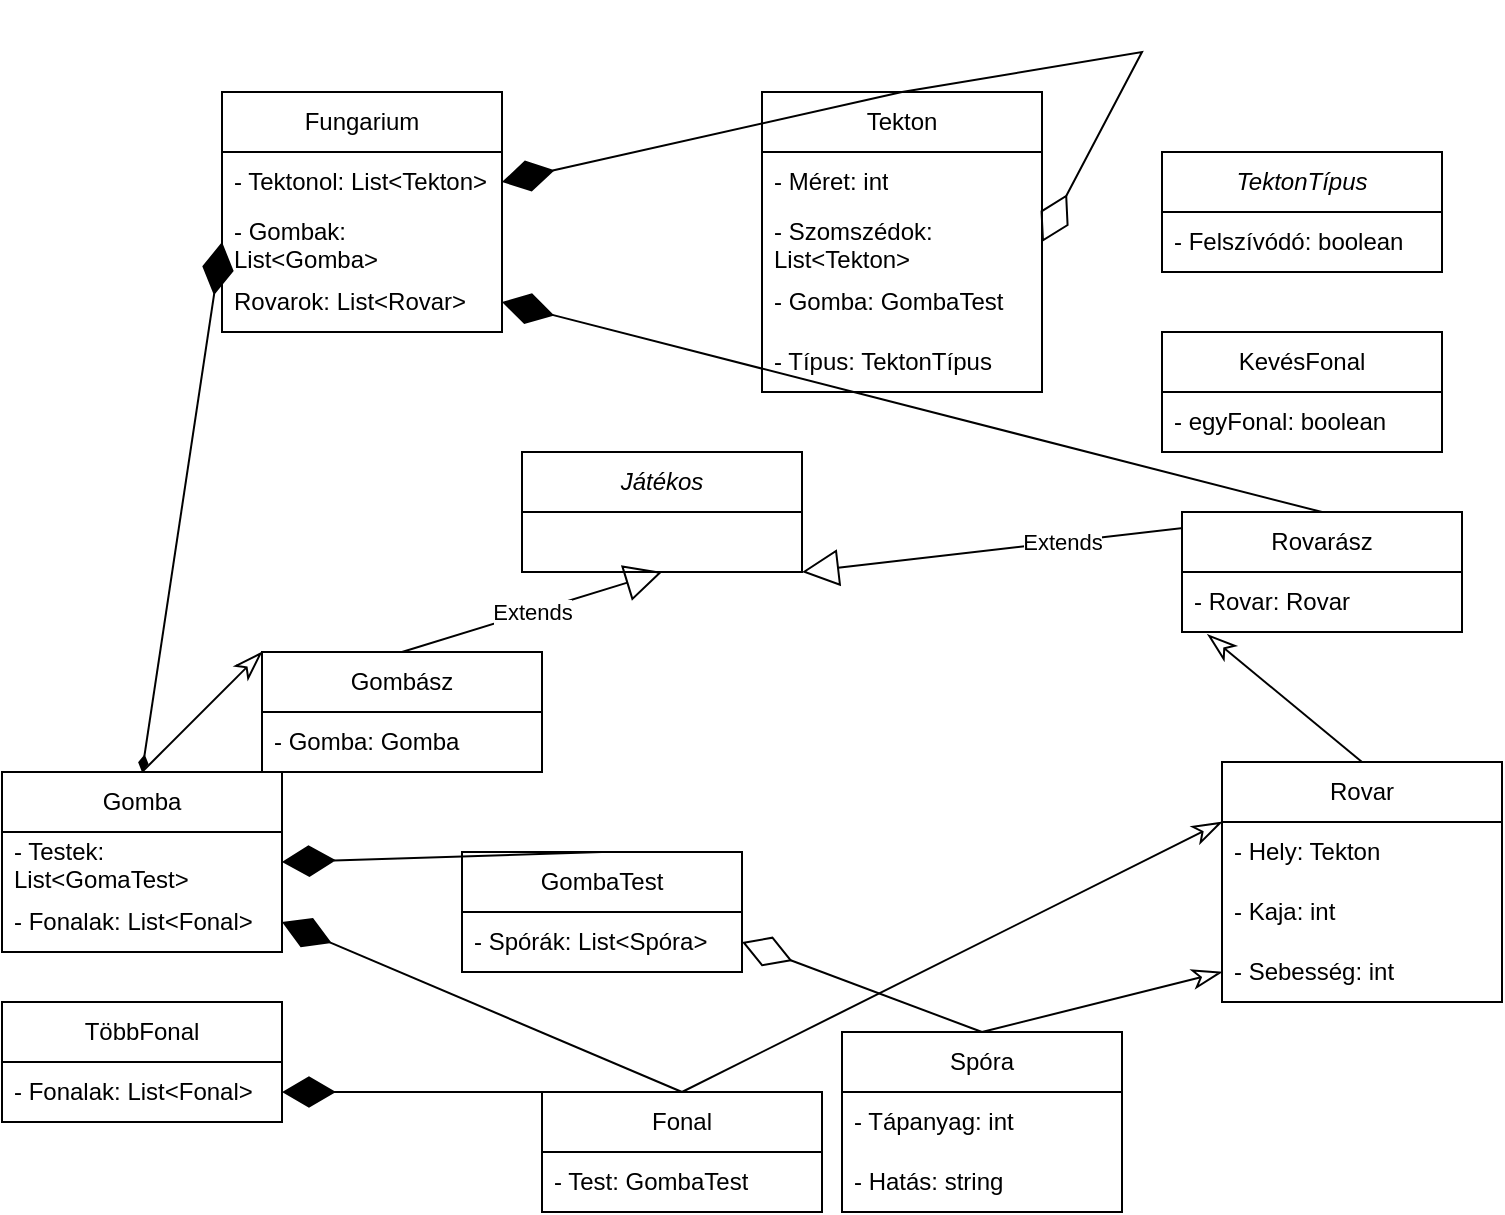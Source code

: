 <mxfile version="26.0.16">
  <diagram name="1 oldal" id="kufQcm9vr8LEW6A_QJA3">
    <mxGraphModel dx="1050" dy="1738" grid="1" gridSize="10" guides="1" tooltips="1" connect="1" arrows="1" fold="1" page="1" pageScale="1" pageWidth="827" pageHeight="1169" math="0" shadow="0">
      <root>
        <mxCell id="0" />
        <mxCell id="1" parent="0" />
        <mxCell id="Nr2DqtHR9KODcTaRjr49-2" value="Gomba" style="swimlane;fontStyle=0;childLayout=stackLayout;horizontal=1;startSize=30;horizontalStack=0;resizeParent=1;resizeParentMax=0;resizeLast=0;collapsible=1;marginBottom=0;whiteSpace=wrap;html=1;" parent="1" vertex="1">
          <mxGeometry y="350" width="140" height="90" as="geometry" />
        </mxCell>
        <mxCell id="Nr2DqtHR9KODcTaRjr49-5" value="- Testek: List&amp;lt;GomaTest&amp;gt;" style="text;strokeColor=none;fillColor=none;align=left;verticalAlign=middle;spacingLeft=4;spacingRight=4;overflow=hidden;points=[[0,0.5],[1,0.5]];portConstraint=eastwest;rotatable=0;whiteSpace=wrap;html=1;" parent="Nr2DqtHR9KODcTaRjr49-2" vertex="1">
          <mxGeometry y="30" width="140" height="30" as="geometry" />
        </mxCell>
        <mxCell id="Nr2DqtHR9KODcTaRjr49-4" value="- Fonalak: List&amp;lt;Fonal&amp;gt;" style="text;strokeColor=none;fillColor=none;align=left;verticalAlign=middle;spacingLeft=4;spacingRight=4;overflow=hidden;points=[[0,0.5],[1,0.5]];portConstraint=eastwest;rotatable=0;whiteSpace=wrap;html=1;" parent="Nr2DqtHR9KODcTaRjr49-2" vertex="1">
          <mxGeometry y="60" width="140" height="30" as="geometry" />
        </mxCell>
        <mxCell id="Nr2DqtHR9KODcTaRjr49-10" value="Fonal" style="swimlane;fontStyle=0;childLayout=stackLayout;horizontal=1;startSize=30;horizontalStack=0;resizeParent=1;resizeParentMax=0;resizeLast=0;collapsible=1;marginBottom=0;whiteSpace=wrap;html=1;" parent="1" vertex="1">
          <mxGeometry x="270" y="510" width="140" height="60" as="geometry" />
        </mxCell>
        <mxCell id="Nr2DqtHR9KODcTaRjr49-11" value="- Test: GombaTest" style="text;strokeColor=none;fillColor=none;align=left;verticalAlign=middle;spacingLeft=4;spacingRight=4;overflow=hidden;points=[[0,0.5],[1,0.5]];portConstraint=eastwest;rotatable=0;whiteSpace=wrap;html=1;" parent="Nr2DqtHR9KODcTaRjr49-10" vertex="1">
          <mxGeometry y="30" width="140" height="30" as="geometry" />
        </mxCell>
        <mxCell id="Nr2DqtHR9KODcTaRjr49-14" value="GombaTest" style="swimlane;fontStyle=0;childLayout=stackLayout;horizontal=1;startSize=30;horizontalStack=0;resizeParent=1;resizeParentMax=0;resizeLast=0;collapsible=1;marginBottom=0;whiteSpace=wrap;html=1;" parent="1" vertex="1">
          <mxGeometry x="230" y="390" width="140" height="60" as="geometry" />
        </mxCell>
        <mxCell id="Nr2DqtHR9KODcTaRjr49-15" value="- Spórák: List&amp;lt;Spóra&amp;gt;" style="text;strokeColor=none;fillColor=none;align=left;verticalAlign=middle;spacingLeft=4;spacingRight=4;overflow=hidden;points=[[0,0.5],[1,0.5]];portConstraint=eastwest;rotatable=0;whiteSpace=wrap;html=1;" parent="Nr2DqtHR9KODcTaRjr49-14" vertex="1">
          <mxGeometry y="30" width="140" height="30" as="geometry" />
        </mxCell>
        <mxCell id="Nr2DqtHR9KODcTaRjr49-18" value="Spóra" style="swimlane;fontStyle=0;childLayout=stackLayout;horizontal=1;startSize=30;horizontalStack=0;resizeParent=1;resizeParentMax=0;resizeLast=0;collapsible=1;marginBottom=0;whiteSpace=wrap;html=1;" parent="1" vertex="1">
          <mxGeometry x="420" y="480" width="140" height="90" as="geometry" />
        </mxCell>
        <mxCell id="Nr2DqtHR9KODcTaRjr49-19" value="- Tápanyag: int" style="text;strokeColor=none;fillColor=none;align=left;verticalAlign=middle;spacingLeft=4;spacingRight=4;overflow=hidden;points=[[0,0.5],[1,0.5]];portConstraint=eastwest;rotatable=0;whiteSpace=wrap;html=1;" parent="Nr2DqtHR9KODcTaRjr49-18" vertex="1">
          <mxGeometry y="30" width="140" height="30" as="geometry" />
        </mxCell>
        <mxCell id="Nr2DqtHR9KODcTaRjr49-26" value="- Hatás: string" style="text;strokeColor=none;fillColor=none;align=left;verticalAlign=middle;spacingLeft=4;spacingRight=4;overflow=hidden;points=[[0,0.5],[1,0.5]];portConstraint=eastwest;rotatable=0;whiteSpace=wrap;html=1;" parent="Nr2DqtHR9KODcTaRjr49-18" vertex="1">
          <mxGeometry y="60" width="140" height="30" as="geometry" />
        </mxCell>
        <mxCell id="Nr2DqtHR9KODcTaRjr49-22" value="Rovar" style="swimlane;fontStyle=0;childLayout=stackLayout;horizontal=1;startSize=30;horizontalStack=0;resizeParent=1;resizeParentMax=0;resizeLast=0;collapsible=1;marginBottom=0;whiteSpace=wrap;html=1;" parent="1" vertex="1">
          <mxGeometry x="610" y="345" width="140" height="120" as="geometry" />
        </mxCell>
        <mxCell id="Nr2DqtHR9KODcTaRjr49-23" value="- Hely: Tekton" style="text;strokeColor=none;fillColor=none;align=left;verticalAlign=middle;spacingLeft=4;spacingRight=4;overflow=hidden;points=[[0,0.5],[1,0.5]];portConstraint=eastwest;rotatable=0;whiteSpace=wrap;html=1;" parent="Nr2DqtHR9KODcTaRjr49-22" vertex="1">
          <mxGeometry y="30" width="140" height="30" as="geometry" />
        </mxCell>
        <mxCell id="Nr2DqtHR9KODcTaRjr49-25" value="- Kaja: int" style="text;strokeColor=none;fillColor=none;align=left;verticalAlign=middle;spacingLeft=4;spacingRight=4;overflow=hidden;points=[[0,0.5],[1,0.5]];portConstraint=eastwest;rotatable=0;whiteSpace=wrap;html=1;" parent="Nr2DqtHR9KODcTaRjr49-22" vertex="1">
          <mxGeometry y="60" width="140" height="30" as="geometry" />
        </mxCell>
        <mxCell id="Nr2DqtHR9KODcTaRjr49-27" value="- Sebesség: int" style="text;strokeColor=none;fillColor=none;align=left;verticalAlign=middle;spacingLeft=4;spacingRight=4;overflow=hidden;points=[[0,0.5],[1,0.5]];portConstraint=eastwest;rotatable=0;whiteSpace=wrap;html=1;" parent="Nr2DqtHR9KODcTaRjr49-22" vertex="1">
          <mxGeometry y="90" width="140" height="30" as="geometry" />
        </mxCell>
        <mxCell id="Nr2DqtHR9KODcTaRjr49-28" value="Tekton" style="swimlane;fontStyle=0;childLayout=stackLayout;horizontal=1;startSize=30;horizontalStack=0;resizeParent=1;resizeParentMax=0;resizeLast=0;collapsible=1;marginBottom=0;whiteSpace=wrap;html=1;" parent="1" vertex="1">
          <mxGeometry x="380" y="10" width="140" height="150" as="geometry" />
        </mxCell>
        <mxCell id="Nr2DqtHR9KODcTaRjr49-29" value="- Méret: int" style="text;strokeColor=none;fillColor=none;align=left;verticalAlign=middle;spacingLeft=4;spacingRight=4;overflow=hidden;points=[[0,0.5],[1,0.5]];portConstraint=eastwest;rotatable=0;whiteSpace=wrap;html=1;" parent="Nr2DqtHR9KODcTaRjr49-28" vertex="1">
          <mxGeometry y="30" width="140" height="30" as="geometry" />
        </mxCell>
        <mxCell id="Nr2DqtHR9KODcTaRjr49-30" value="- Szomszédok: List&amp;lt;Tekton&amp;gt;" style="text;strokeColor=none;fillColor=none;align=left;verticalAlign=middle;spacingLeft=4;spacingRight=4;overflow=hidden;points=[[0,0.5],[1,0.5]];portConstraint=eastwest;rotatable=0;whiteSpace=wrap;html=1;" parent="Nr2DqtHR9KODcTaRjr49-28" vertex="1">
          <mxGeometry y="60" width="140" height="30" as="geometry" />
        </mxCell>
        <mxCell id="Nr2DqtHR9KODcTaRjr49-31" value="- Gomba: GombaTest" style="text;strokeColor=none;fillColor=none;align=left;verticalAlign=middle;spacingLeft=4;spacingRight=4;overflow=hidden;points=[[0,0.5],[1,0.5]];portConstraint=eastwest;rotatable=0;whiteSpace=wrap;html=1;" parent="Nr2DqtHR9KODcTaRjr49-28" vertex="1">
          <mxGeometry y="90" width="140" height="30" as="geometry" />
        </mxCell>
        <mxCell id="Nr2DqtHR9KODcTaRjr49-37" value="- Típus: TektonTípus" style="text;strokeColor=none;fillColor=none;align=left;verticalAlign=middle;spacingLeft=4;spacingRight=4;overflow=hidden;points=[[0,0.5],[1,0.5]];portConstraint=eastwest;rotatable=0;whiteSpace=wrap;html=1;" parent="Nr2DqtHR9KODcTaRjr49-28" vertex="1">
          <mxGeometry y="120" width="140" height="30" as="geometry" />
        </mxCell>
        <mxCell id="Nr2DqtHR9KODcTaRjr49-58" value="" style="endArrow=diamondThin;endFill=0;endSize=24;html=1;rounded=0;entryX=1;entryY=0.5;entryDx=0;entryDy=0;exitX=0.5;exitY=0;exitDx=0;exitDy=0;" parent="Nr2DqtHR9KODcTaRjr49-28" source="Nr2DqtHR9KODcTaRjr49-28" target="Nr2DqtHR9KODcTaRjr49-30" edge="1">
          <mxGeometry width="160" relative="1" as="geometry">
            <mxPoint y="200" as="sourcePoint" />
            <mxPoint x="-30" y="95" as="targetPoint" />
            <Array as="points">
              <mxPoint x="190" y="-20" />
            </Array>
          </mxGeometry>
        </mxCell>
        <mxCell id="Nr2DqtHR9KODcTaRjr49-38" value="&lt;i&gt;TektonTípus&lt;/i&gt;" style="swimlane;fontStyle=0;childLayout=stackLayout;horizontal=1;startSize=30;horizontalStack=0;resizeParent=1;resizeParentMax=0;resizeLast=0;collapsible=1;marginBottom=0;whiteSpace=wrap;html=1;" parent="1" vertex="1">
          <mxGeometry x="580" y="40" width="140" height="60" as="geometry" />
        </mxCell>
        <mxCell id="Nr2DqtHR9KODcTaRjr49-50" value="- Felszívódó: boolean" style="text;strokeColor=none;fillColor=none;align=left;verticalAlign=middle;spacingLeft=4;spacingRight=4;overflow=hidden;points=[[0,0.5],[1,0.5]];portConstraint=eastwest;rotatable=0;whiteSpace=wrap;html=1;" parent="Nr2DqtHR9KODcTaRjr49-38" vertex="1">
          <mxGeometry y="30" width="140" height="30" as="geometry" />
        </mxCell>
        <mxCell id="Nr2DqtHR9KODcTaRjr49-42" value="TöbbFonal" style="swimlane;fontStyle=0;childLayout=stackLayout;horizontal=1;startSize=30;horizontalStack=0;resizeParent=1;resizeParentMax=0;resizeLast=0;collapsible=1;marginBottom=0;whiteSpace=wrap;html=1;" parent="1" vertex="1">
          <mxGeometry y="465" width="140" height="60" as="geometry" />
        </mxCell>
        <mxCell id="Nr2DqtHR9KODcTaRjr49-43" value="- Fonalak: List&amp;lt;Fonal&amp;gt;" style="text;strokeColor=none;fillColor=none;align=left;verticalAlign=middle;spacingLeft=4;spacingRight=4;overflow=hidden;points=[[0,0.5],[1,0.5]];portConstraint=eastwest;rotatable=0;whiteSpace=wrap;html=1;" parent="Nr2DqtHR9KODcTaRjr49-42" vertex="1">
          <mxGeometry y="30" width="140" height="30" as="geometry" />
        </mxCell>
        <mxCell id="Nr2DqtHR9KODcTaRjr49-46" value="KevésFonal" style="swimlane;fontStyle=0;childLayout=stackLayout;horizontal=1;startSize=30;horizontalStack=0;resizeParent=1;resizeParentMax=0;resizeLast=0;collapsible=1;marginBottom=0;whiteSpace=wrap;html=1;" parent="1" vertex="1">
          <mxGeometry x="580" y="130" width="140" height="60" as="geometry" />
        </mxCell>
        <mxCell id="Nr2DqtHR9KODcTaRjr49-47" value="- egyFonal: boolean" style="text;strokeColor=none;fillColor=none;align=left;verticalAlign=middle;spacingLeft=4;spacingRight=4;overflow=hidden;points=[[0,0.5],[1,0.5]];portConstraint=eastwest;rotatable=0;whiteSpace=wrap;html=1;" parent="Nr2DqtHR9KODcTaRjr49-46" vertex="1">
          <mxGeometry y="30" width="140" height="30" as="geometry" />
        </mxCell>
        <mxCell id="Nr2DqtHR9KODcTaRjr49-51" value="Fungarium" style="swimlane;fontStyle=0;childLayout=stackLayout;horizontal=1;startSize=30;horizontalStack=0;resizeParent=1;resizeParentMax=0;resizeLast=0;collapsible=1;marginBottom=0;whiteSpace=wrap;html=1;" parent="1" vertex="1">
          <mxGeometry x="110" y="10" width="140" height="120" as="geometry" />
        </mxCell>
        <mxCell id="Nr2DqtHR9KODcTaRjr49-52" value="- Tektonol: List&amp;lt;Tekton&amp;gt;" style="text;strokeColor=none;fillColor=none;align=left;verticalAlign=middle;spacingLeft=4;spacingRight=4;overflow=hidden;points=[[0,0.5],[1,0.5]];portConstraint=eastwest;rotatable=0;whiteSpace=wrap;html=1;" parent="Nr2DqtHR9KODcTaRjr49-51" vertex="1">
          <mxGeometry y="30" width="140" height="30" as="geometry" />
        </mxCell>
        <mxCell id="Nr2DqtHR9KODcTaRjr49-53" value="- Gombak: List&amp;lt;Gomba&amp;gt;" style="text;strokeColor=none;fillColor=none;align=left;verticalAlign=middle;spacingLeft=4;spacingRight=4;overflow=hidden;points=[[0,0.5],[1,0.5]];portConstraint=eastwest;rotatable=0;whiteSpace=wrap;html=1;" parent="Nr2DqtHR9KODcTaRjr49-51" vertex="1">
          <mxGeometry y="60" width="140" height="30" as="geometry" />
        </mxCell>
        <mxCell id="Nr2DqtHR9KODcTaRjr49-54" value="Rovarok: List&amp;lt;Rovar&amp;gt;" style="text;strokeColor=none;fillColor=none;align=left;verticalAlign=middle;spacingLeft=4;spacingRight=4;overflow=hidden;points=[[0,0.5],[1,0.5]];portConstraint=eastwest;rotatable=0;whiteSpace=wrap;html=1;" parent="Nr2DqtHR9KODcTaRjr49-51" vertex="1">
          <mxGeometry y="90" width="140" height="30" as="geometry" />
        </mxCell>
        <mxCell id="Nr2DqtHR9KODcTaRjr49-55" value="" style="endArrow=diamondThin;endFill=1;endSize=24;html=1;rounded=0;entryX=0;entryY=0.5;entryDx=0;entryDy=0;exitX=0.5;exitY=0;exitDx=0;exitDy=0;startArrow=diamondThin;startFill=1;targetPerimeterSpacing=24;sourcePerimeterSpacing=6;jumpStyle=line;jumpSize=10;shadow=0;flowAnimation=0;" parent="1" source="Nr2DqtHR9KODcTaRjr49-2" target="Nr2DqtHR9KODcTaRjr49-53" edge="1">
          <mxGeometry width="160" relative="1" as="geometry">
            <mxPoint x="330" y="270" as="sourcePoint" />
            <mxPoint x="490" y="270" as="targetPoint" />
          </mxGeometry>
        </mxCell>
        <mxCell id="Nr2DqtHR9KODcTaRjr49-56" value="" style="endArrow=diamondThin;endFill=1;endSize=24;html=1;rounded=0;entryX=1;entryY=0.5;entryDx=0;entryDy=0;exitX=0.5;exitY=0;exitDx=0;exitDy=0;" parent="1" source="Nr2DqtHR9KODcTaRjr49-28" target="Nr2DqtHR9KODcTaRjr49-52" edge="1">
          <mxGeometry width="160" relative="1" as="geometry">
            <mxPoint x="110" y="170" as="sourcePoint" />
            <mxPoint x="200" y="105" as="targetPoint" />
          </mxGeometry>
        </mxCell>
        <mxCell id="Nr2DqtHR9KODcTaRjr49-57" value="" style="endArrow=diamondThin;endFill=1;endSize=24;html=1;rounded=0;entryX=1;entryY=0.5;entryDx=0;entryDy=0;exitX=0.5;exitY=0;exitDx=0;exitDy=0;" parent="1" source="Nr2DqtHR9KODcTaRjr49-73" target="Nr2DqtHR9KODcTaRjr49-54" edge="1">
          <mxGeometry width="160" relative="1" as="geometry">
            <mxPoint x="450" y="50" as="sourcePoint" />
            <mxPoint x="340" y="75" as="targetPoint" />
          </mxGeometry>
        </mxCell>
        <mxCell id="Nr2DqtHR9KODcTaRjr49-60" value="" style="endArrow=diamondThin;endFill=1;endSize=24;html=1;rounded=0;entryX=1;entryY=0.5;entryDx=0;entryDy=0;exitX=0.5;exitY=0;exitDx=0;exitDy=0;" parent="1" source="Nr2DqtHR9KODcTaRjr49-10" target="Nr2DqtHR9KODcTaRjr49-43" edge="1">
          <mxGeometry width="160" relative="1" as="geometry">
            <mxPoint x="370" y="240" as="sourcePoint" />
            <mxPoint x="340" y="135" as="targetPoint" />
          </mxGeometry>
        </mxCell>
        <mxCell id="Nr2DqtHR9KODcTaRjr49-61" value="" style="endArrow=diamondThin;endFill=0;endSize=24;html=1;rounded=0;entryX=1;entryY=0.5;entryDx=0;entryDy=0;exitX=0.5;exitY=0;exitDx=0;exitDy=0;" parent="1" source="Nr2DqtHR9KODcTaRjr49-18" target="Nr2DqtHR9KODcTaRjr49-15" edge="1">
          <mxGeometry width="160" relative="1" as="geometry">
            <mxPoint x="130" y="270" as="sourcePoint" />
            <mxPoint x="540" y="295" as="targetPoint" />
          </mxGeometry>
        </mxCell>
        <mxCell id="Nr2DqtHR9KODcTaRjr49-62" value="" style="endArrow=diamondThin;endFill=1;endSize=24;html=1;rounded=0;entryX=1;entryY=0.5;entryDx=0;entryDy=0;exitX=0.5;exitY=0;exitDx=0;exitDy=0;" parent="1" source="Nr2DqtHR9KODcTaRjr49-10" target="Nr2DqtHR9KODcTaRjr49-4" edge="1">
          <mxGeometry width="160" relative="1" as="geometry">
            <mxPoint x="380" y="385" as="sourcePoint" />
            <mxPoint x="270" y="430" as="targetPoint" />
          </mxGeometry>
        </mxCell>
        <mxCell id="Nr2DqtHR9KODcTaRjr49-63" value="" style="endArrow=diamondThin;endFill=1;endSize=24;html=1;rounded=0;entryX=1;entryY=0.5;entryDx=0;entryDy=0;exitX=0.5;exitY=0;exitDx=0;exitDy=0;" parent="1" source="Nr2DqtHR9KODcTaRjr49-14" target="Nr2DqtHR9KODcTaRjr49-5" edge="1">
          <mxGeometry width="160" relative="1" as="geometry">
            <mxPoint x="130" y="270" as="sourcePoint" />
            <mxPoint x="180" y="245" as="targetPoint" />
          </mxGeometry>
        </mxCell>
        <mxCell id="Nr2DqtHR9KODcTaRjr49-65" value="&lt;i&gt;Játékos&lt;/i&gt;" style="swimlane;fontStyle=0;childLayout=stackLayout;horizontal=1;startSize=30;horizontalStack=0;resizeParent=1;resizeParentMax=0;resizeLast=0;collapsible=1;marginBottom=0;whiteSpace=wrap;html=1;" parent="1" vertex="1">
          <mxGeometry x="260" y="190" width="140" height="60" as="geometry" />
        </mxCell>
        <mxCell id="Nr2DqtHR9KODcTaRjr49-69" value="Gombász" style="swimlane;fontStyle=0;childLayout=stackLayout;horizontal=1;startSize=30;horizontalStack=0;resizeParent=1;resizeParentMax=0;resizeLast=0;collapsible=1;marginBottom=0;whiteSpace=wrap;html=1;" parent="1" vertex="1">
          <mxGeometry x="130" y="290" width="140" height="60" as="geometry" />
        </mxCell>
        <mxCell id="Nr2DqtHR9KODcTaRjr49-74" value="- Gomba: Gomba" style="text;strokeColor=none;fillColor=none;align=left;verticalAlign=middle;spacingLeft=4;spacingRight=4;overflow=hidden;points=[[0,0.5],[1,0.5]];portConstraint=eastwest;rotatable=0;whiteSpace=wrap;html=1;" parent="Nr2DqtHR9KODcTaRjr49-69" vertex="1">
          <mxGeometry y="30" width="140" height="30" as="geometry" />
        </mxCell>
        <mxCell id="Nr2DqtHR9KODcTaRjr49-77" value="Extends" style="endArrow=block;endSize=16;endFill=0;html=1;rounded=0;entryX=0.5;entryY=1;entryDx=0;entryDy=0;exitX=0.5;exitY=0;exitDx=0;exitDy=0;" parent="1" source="Nr2DqtHR9KODcTaRjr49-69" target="Nr2DqtHR9KODcTaRjr49-65" edge="1">
          <mxGeometry width="160" relative="1" as="geometry">
            <mxPoint x="330" y="380" as="sourcePoint" />
            <mxPoint x="490" y="380" as="targetPoint" />
          </mxGeometry>
        </mxCell>
        <mxCell id="Nr2DqtHR9KODcTaRjr49-78" value="Extends" style="endArrow=block;endSize=16;endFill=0;html=1;rounded=0;exitX=0.5;exitY=0;exitDx=0;exitDy=0;entryX=1;entryY=1;entryDx=0;entryDy=0;" parent="1" source="Nr2DqtHR9KODcTaRjr49-73" target="Nr2DqtHR9KODcTaRjr49-65" edge="1">
          <mxGeometry width="160" relative="1" as="geometry">
            <mxPoint x="540" y="460" as="sourcePoint" />
            <mxPoint x="600" y="400" as="targetPoint" />
          </mxGeometry>
        </mxCell>
        <mxCell id="Nr2DqtHR9KODcTaRjr49-80" value="" style="endArrow=classicThin;endFill=0;endSize=12;html=1;rounded=0;entryX=0;entryY=0.25;entryDx=0;entryDy=0;exitX=0.5;exitY=0;exitDx=0;exitDy=0;" parent="1" source="Nr2DqtHR9KODcTaRjr49-10" target="Nr2DqtHR9KODcTaRjr49-22" edge="1">
          <mxGeometry width="160" relative="1" as="geometry">
            <mxPoint x="330" y="280" as="sourcePoint" />
            <mxPoint x="490" y="280" as="targetPoint" />
          </mxGeometry>
        </mxCell>
        <mxCell id="Nr2DqtHR9KODcTaRjr49-81" value="" style="endArrow=classicThin;endFill=0;endSize=12;html=1;rounded=0;entryX=0;entryY=0.5;entryDx=0;entryDy=0;exitX=0.5;exitY=0;exitDx=0;exitDy=0;" parent="1" source="Nr2DqtHR9KODcTaRjr49-18" target="Nr2DqtHR9KODcTaRjr49-27" edge="1">
          <mxGeometry width="160" relative="1" as="geometry">
            <mxPoint x="130" y="270" as="sourcePoint" />
            <mxPoint x="335" y="240" as="targetPoint" />
          </mxGeometry>
        </mxCell>
        <mxCell id="Nr2DqtHR9KODcTaRjr49-82" value="" style="endArrow=classicThin;endFill=0;endSize=12;html=1;rounded=0;entryX=0;entryY=0;entryDx=0;entryDy=0;exitX=0.5;exitY=0;exitDx=0;exitDy=0;" parent="1" source="Nr2DqtHR9KODcTaRjr49-2" target="Nr2DqtHR9KODcTaRjr49-69" edge="1">
          <mxGeometry width="160" relative="1" as="geometry">
            <mxPoint x="130" y="270" as="sourcePoint" />
            <mxPoint x="300" y="270" as="targetPoint" />
          </mxGeometry>
        </mxCell>
        <mxCell id="Nr2DqtHR9KODcTaRjr49-83" value="" style="endArrow=classicThin;endFill=0;endSize=12;html=1;rounded=0;entryX=0.091;entryY=1.04;entryDx=0;entryDy=0;exitX=0.5;exitY=0;exitDx=0;exitDy=0;entryPerimeter=0;" parent="1" source="Nr2DqtHR9KODcTaRjr49-22" target="Nr2DqtHR9KODcTaRjr49-75" edge="1">
          <mxGeometry width="160" relative="1" as="geometry">
            <mxPoint x="110" y="170" as="sourcePoint" />
            <mxPoint x="470" y="460" as="targetPoint" />
          </mxGeometry>
        </mxCell>
        <mxCell id="Nr2DqtHR9KODcTaRjr49-73" value="Rovarász" style="swimlane;fontStyle=0;childLayout=stackLayout;horizontal=1;startSize=30;horizontalStack=0;resizeParent=1;resizeParentMax=0;resizeLast=0;collapsible=1;marginBottom=0;whiteSpace=wrap;html=1;" parent="1" vertex="1">
          <mxGeometry x="590" y="220" width="140" height="60" as="geometry" />
        </mxCell>
        <mxCell id="Nr2DqtHR9KODcTaRjr49-75" value="- Rovar: Rovar" style="text;strokeColor=none;fillColor=none;align=left;verticalAlign=middle;spacingLeft=4;spacingRight=4;overflow=hidden;points=[[0,0.5],[1,0.5]];portConstraint=eastwest;rotatable=0;whiteSpace=wrap;html=1;" parent="Nr2DqtHR9KODcTaRjr49-73" vertex="1">
          <mxGeometry y="30" width="140" height="30" as="geometry" />
        </mxCell>
      </root>
    </mxGraphModel>
  </diagram>
</mxfile>

